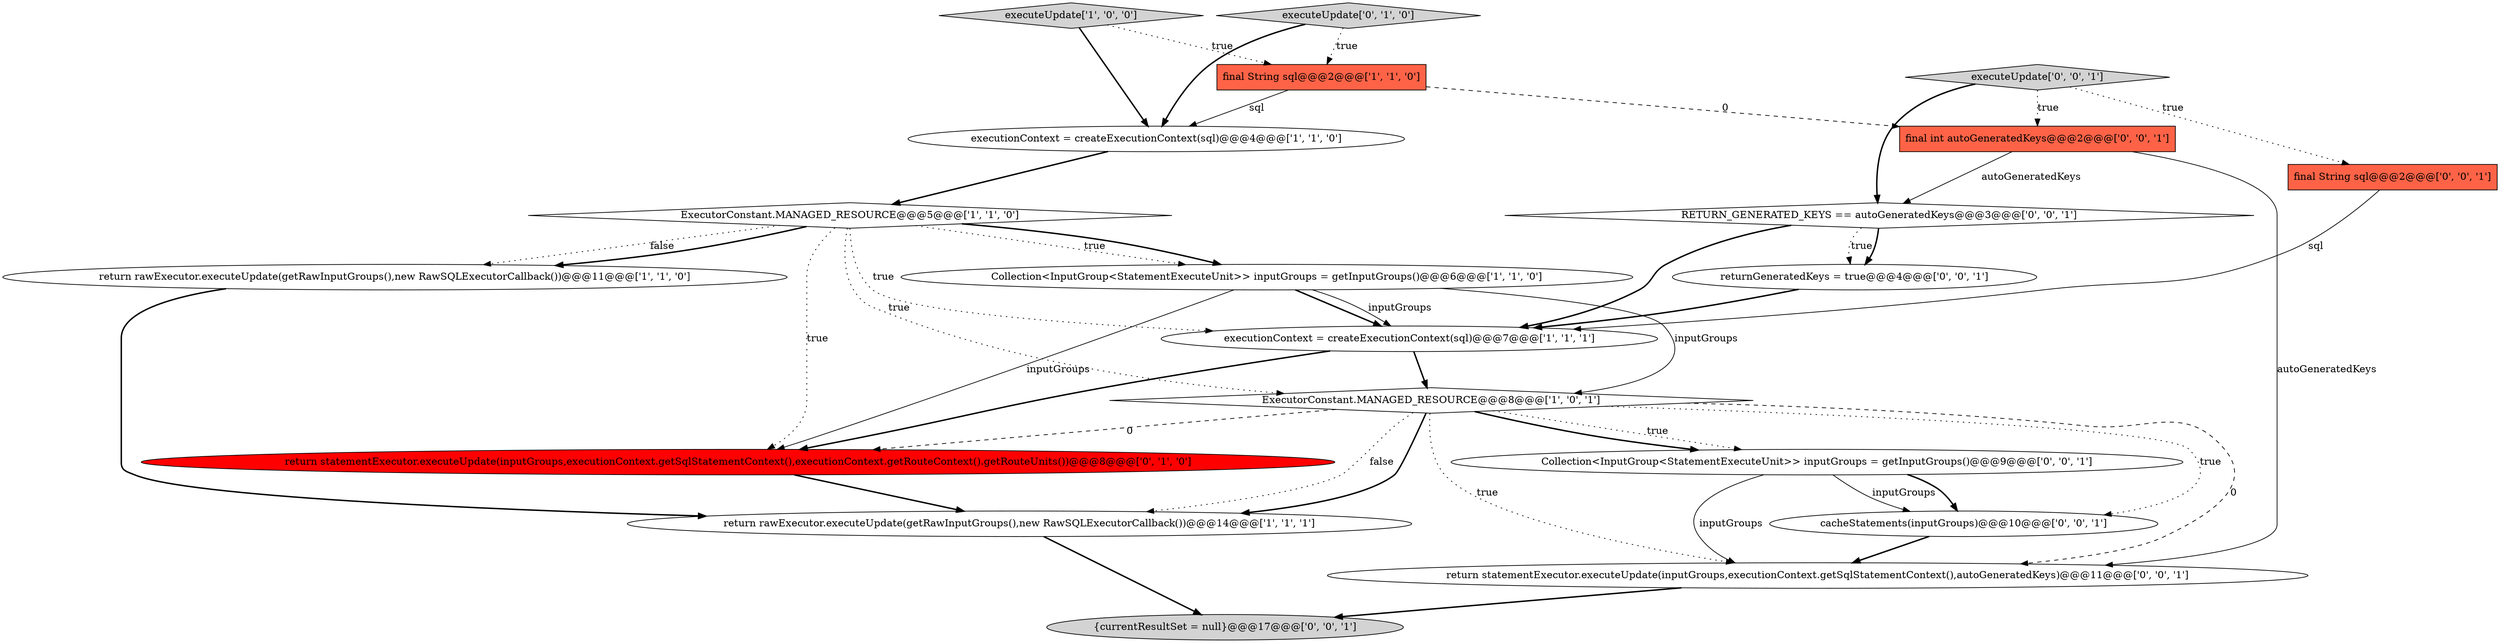 digraph {
12 [style = filled, label = "final String sql@@@2@@@['0', '0', '1']", fillcolor = tomato, shape = box image = "AAA0AAABBB3BBB"];
8 [style = filled, label = "return rawExecutor.executeUpdate(getRawInputGroups(),new RawSQLExecutorCallback())@@@14@@@['1', '1', '1']", fillcolor = white, shape = ellipse image = "AAA0AAABBB1BBB"];
14 [style = filled, label = "cacheStatements(inputGroups)@@@10@@@['0', '0', '1']", fillcolor = white, shape = ellipse image = "AAA0AAABBB3BBB"];
18 [style = filled, label = "Collection<InputGroup<StatementExecuteUnit>> inputGroups = getInputGroups()@@@9@@@['0', '0', '1']", fillcolor = white, shape = ellipse image = "AAA0AAABBB3BBB"];
13 [style = filled, label = "{currentResultSet = null}@@@17@@@['0', '0', '1']", fillcolor = lightgray, shape = ellipse image = "AAA0AAABBB3BBB"];
6 [style = filled, label = "ExecutorConstant.MANAGED_RESOURCE@@@5@@@['1', '1', '0']", fillcolor = white, shape = diamond image = "AAA0AAABBB1BBB"];
19 [style = filled, label = "final int autoGeneratedKeys@@@2@@@['0', '0', '1']", fillcolor = tomato, shape = box image = "AAA0AAABBB3BBB"];
17 [style = filled, label = "RETURN_GENERATED_KEYS == autoGeneratedKeys@@@3@@@['0', '0', '1']", fillcolor = white, shape = diamond image = "AAA0AAABBB3BBB"];
15 [style = filled, label = "returnGeneratedKeys = true@@@4@@@['0', '0', '1']", fillcolor = white, shape = ellipse image = "AAA0AAABBB3BBB"];
16 [style = filled, label = "return statementExecutor.executeUpdate(inputGroups,executionContext.getSqlStatementContext(),autoGeneratedKeys)@@@11@@@['0', '0', '1']", fillcolor = white, shape = ellipse image = "AAA0AAABBB3BBB"];
2 [style = filled, label = "final String sql@@@2@@@['1', '1', '0']", fillcolor = tomato, shape = box image = "AAA0AAABBB1BBB"];
1 [style = filled, label = "executionContext = createExecutionContext(sql)@@@7@@@['1', '1', '1']", fillcolor = white, shape = ellipse image = "AAA0AAABBB1BBB"];
7 [style = filled, label = "Collection<InputGroup<StatementExecuteUnit>> inputGroups = getInputGroups()@@@6@@@['1', '1', '0']", fillcolor = white, shape = ellipse image = "AAA0AAABBB1BBB"];
10 [style = filled, label = "executeUpdate['0', '1', '0']", fillcolor = lightgray, shape = diamond image = "AAA0AAABBB2BBB"];
0 [style = filled, label = "executeUpdate['1', '0', '0']", fillcolor = lightgray, shape = diamond image = "AAA0AAABBB1BBB"];
5 [style = filled, label = "return rawExecutor.executeUpdate(getRawInputGroups(),new RawSQLExecutorCallback())@@@11@@@['1', '1', '0']", fillcolor = white, shape = ellipse image = "AAA0AAABBB1BBB"];
9 [style = filled, label = "return statementExecutor.executeUpdate(inputGroups,executionContext.getSqlStatementContext(),executionContext.getRouteContext().getRouteUnits())@@@8@@@['0', '1', '0']", fillcolor = red, shape = ellipse image = "AAA1AAABBB2BBB"];
11 [style = filled, label = "executeUpdate['0', '0', '1']", fillcolor = lightgray, shape = diamond image = "AAA0AAABBB3BBB"];
3 [style = filled, label = "executionContext = createExecutionContext(sql)@@@4@@@['1', '1', '0']", fillcolor = white, shape = ellipse image = "AAA0AAABBB1BBB"];
4 [style = filled, label = "ExecutorConstant.MANAGED_RESOURCE@@@8@@@['1', '0', '1']", fillcolor = white, shape = diamond image = "AAA0AAABBB1BBB"];
0->3 [style = bold, label=""];
18->14 [style = solid, label="inputGroups"];
14->16 [style = bold, label=""];
7->4 [style = solid, label="inputGroups"];
5->8 [style = bold, label=""];
1->4 [style = bold, label=""];
16->13 [style = bold, label=""];
6->5 [style = dotted, label="false"];
4->18 [style = dotted, label="true"];
7->1 [style = bold, label=""];
2->19 [style = dashed, label="0"];
4->16 [style = dashed, label="0"];
17->1 [style = bold, label=""];
19->17 [style = solid, label="autoGeneratedKeys"];
11->12 [style = dotted, label="true"];
6->1 [style = dotted, label="true"];
7->1 [style = solid, label="inputGroups"];
7->9 [style = solid, label="inputGroups"];
3->6 [style = bold, label=""];
10->3 [style = bold, label=""];
4->18 [style = bold, label=""];
8->13 [style = bold, label=""];
4->14 [style = dotted, label="true"];
9->8 [style = bold, label=""];
4->8 [style = dotted, label="false"];
1->9 [style = bold, label=""];
12->1 [style = solid, label="sql"];
19->16 [style = solid, label="autoGeneratedKeys"];
4->9 [style = dashed, label="0"];
6->5 [style = bold, label=""];
17->15 [style = dotted, label="true"];
6->4 [style = dotted, label="true"];
6->9 [style = dotted, label="true"];
10->2 [style = dotted, label="true"];
17->15 [style = bold, label=""];
6->7 [style = dotted, label="true"];
4->8 [style = bold, label=""];
11->17 [style = bold, label=""];
4->16 [style = dotted, label="true"];
11->19 [style = dotted, label="true"];
0->2 [style = dotted, label="true"];
6->7 [style = bold, label=""];
18->14 [style = bold, label=""];
18->16 [style = solid, label="inputGroups"];
2->3 [style = solid, label="sql"];
15->1 [style = bold, label=""];
}
